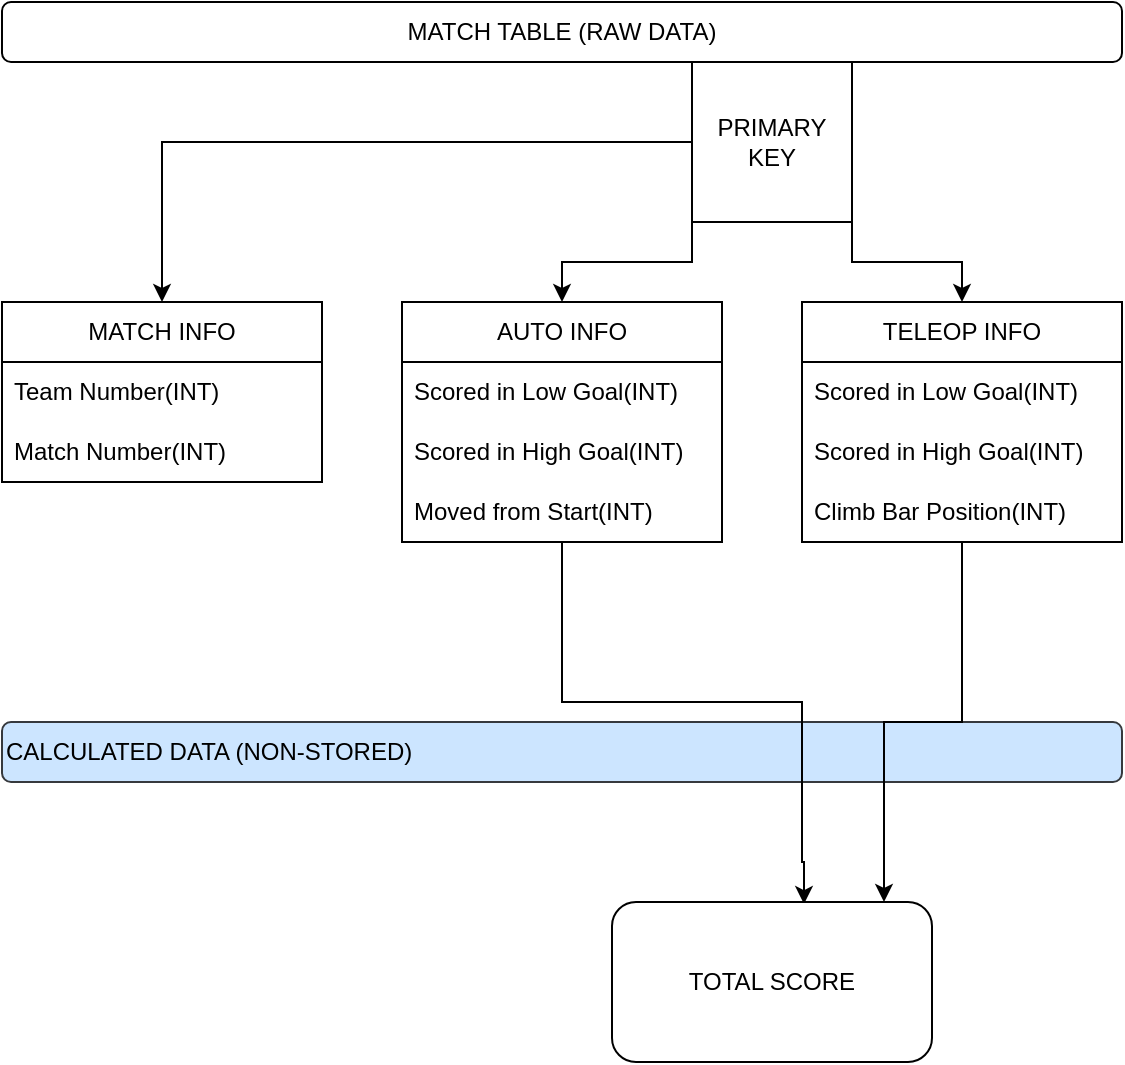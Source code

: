 <mxfile version="20.6.0" type="device"><diagram id="DEP1HNxzkzGlOc4TbrEU" name="Page-1"><mxGraphModel dx="1422" dy="762" grid="1" gridSize="10" guides="1" tooltips="1" connect="1" arrows="1" fold="1" page="1" pageScale="1" pageWidth="850" pageHeight="1100" math="0" shadow="0"><root><mxCell id="0"/><mxCell id="1" parent="0"/><mxCell id="cnW2J88jOu5_4WUdGES5-39" value="CALCULATED DATA (NON-STORED)" style="rounded=1;whiteSpace=wrap;html=1;fillColor=#cce5ff;strokeColor=#36393d;align=left;" parent="1" vertex="1"><mxGeometry x="40" y="370" width="560" height="30" as="geometry"/></mxCell><mxCell id="cnW2J88jOu5_4WUdGES5-11" style="edgeStyle=orthogonalEdgeStyle;rounded=0;orthogonalLoop=1;jettySize=auto;html=1;exitX=0;exitY=0.5;exitDx=0;exitDy=0;entryX=0.5;entryY=0;entryDx=0;entryDy=0;" parent="1" source="cnW2J88jOu5_4WUdGES5-1" target="cnW2J88jOu5_4WUdGES5-6" edge="1"><mxGeometry relative="1" as="geometry"/></mxCell><mxCell id="cnW2J88jOu5_4WUdGES5-16" style="edgeStyle=orthogonalEdgeStyle;rounded=0;orthogonalLoop=1;jettySize=auto;html=1;exitX=0;exitY=1;exitDx=0;exitDy=0;entryX=0.5;entryY=0;entryDx=0;entryDy=0;" parent="1" source="cnW2J88jOu5_4WUdGES5-1" target="cnW2J88jOu5_4WUdGES5-12" edge="1"><mxGeometry relative="1" as="geometry"/></mxCell><mxCell id="cnW2J88jOu5_4WUdGES5-21" style="edgeStyle=orthogonalEdgeStyle;rounded=0;orthogonalLoop=1;jettySize=auto;html=1;exitX=1;exitY=1;exitDx=0;exitDy=0;entryX=0.5;entryY=0;entryDx=0;entryDy=0;" parent="1" source="cnW2J88jOu5_4WUdGES5-1" target="cnW2J88jOu5_4WUdGES5-17" edge="1"><mxGeometry relative="1" as="geometry"/></mxCell><mxCell id="cnW2J88jOu5_4WUdGES5-1" value="PRIMARY KEY&lt;br&gt;" style="whiteSpace=wrap;html=1;aspect=fixed;" parent="1" vertex="1"><mxGeometry x="385" y="40" width="80" height="80" as="geometry"/></mxCell><mxCell id="cnW2J88jOu5_4WUdGES5-6" value="MATCH INFO" style="swimlane;fontStyle=0;childLayout=stackLayout;horizontal=1;startSize=30;horizontalStack=0;resizeParent=1;resizeParentMax=0;resizeLast=0;collapsible=1;marginBottom=0;whiteSpace=wrap;html=1;" parent="1" vertex="1"><mxGeometry x="40" y="160" width="160" height="90" as="geometry"/></mxCell><mxCell id="cnW2J88jOu5_4WUdGES5-7" value="Team Number(INT)" style="text;strokeColor=none;fillColor=none;align=left;verticalAlign=middle;spacingLeft=4;spacingRight=4;overflow=hidden;points=[[0,0.5],[1,0.5]];portConstraint=eastwest;rotatable=0;whiteSpace=wrap;html=1;" parent="cnW2J88jOu5_4WUdGES5-6" vertex="1"><mxGeometry y="30" width="160" height="30" as="geometry"/></mxCell><mxCell id="cnW2J88jOu5_4WUdGES5-8" value="Match Number(INT)" style="text;strokeColor=none;fillColor=none;align=left;verticalAlign=middle;spacingLeft=4;spacingRight=4;overflow=hidden;points=[[0,0.5],[1,0.5]];portConstraint=eastwest;rotatable=0;whiteSpace=wrap;html=1;" parent="cnW2J88jOu5_4WUdGES5-6" vertex="1"><mxGeometry y="60" width="160" height="30" as="geometry"/></mxCell><mxCell id="cnW2J88jOu5_4WUdGES5-59" style="edgeStyle=orthogonalEdgeStyle;rounded=0;orthogonalLoop=1;jettySize=auto;html=1;entryX=0.6;entryY=0.013;entryDx=0;entryDy=0;fontColor=none;entryPerimeter=0;" parent="1" source="cnW2J88jOu5_4WUdGES5-12" target="cnW2J88jOu5_4WUdGES5-38" edge="1"><mxGeometry relative="1" as="geometry"><mxPoint x="360" y="440" as="targetPoint"/><Array as="points"><mxPoint x="320" y="360"/><mxPoint x="440" y="360"/><mxPoint x="440" y="440"/></Array></mxGeometry></mxCell><mxCell id="cnW2J88jOu5_4WUdGES5-12" value="AUTO INFO" style="swimlane;fontStyle=0;childLayout=stackLayout;horizontal=1;startSize=30;horizontalStack=0;resizeParent=1;resizeParentMax=0;resizeLast=0;collapsible=1;marginBottom=0;whiteSpace=wrap;html=1;" parent="1" vertex="1"><mxGeometry x="240" y="160" width="160" height="120" as="geometry"/></mxCell><mxCell id="cnW2J88jOu5_4WUdGES5-13" value="Scored in Low Goal(INT)" style="text;strokeColor=none;fillColor=none;align=left;verticalAlign=middle;spacingLeft=4;spacingRight=4;overflow=hidden;points=[[0,0.5],[1,0.5]];portConstraint=eastwest;rotatable=0;whiteSpace=wrap;html=1;" parent="cnW2J88jOu5_4WUdGES5-12" vertex="1"><mxGeometry y="30" width="160" height="30" as="geometry"/></mxCell><mxCell id="cnW2J88jOu5_4WUdGES5-14" value="Scored in High Goal(INT)" style="text;strokeColor=none;fillColor=none;align=left;verticalAlign=middle;spacingLeft=4;spacingRight=4;overflow=hidden;points=[[0,0.5],[1,0.5]];portConstraint=eastwest;rotatable=0;whiteSpace=wrap;html=1;" parent="cnW2J88jOu5_4WUdGES5-12" vertex="1"><mxGeometry y="60" width="160" height="30" as="geometry"/></mxCell><mxCell id="cnW2J88jOu5_4WUdGES5-15" value="Moved from Start(INT)" style="text;strokeColor=none;fillColor=none;align=left;verticalAlign=middle;spacingLeft=4;spacingRight=4;overflow=hidden;points=[[0,0.5],[1,0.5]];portConstraint=eastwest;rotatable=0;whiteSpace=wrap;html=1;" parent="cnW2J88jOu5_4WUdGES5-12" vertex="1"><mxGeometry y="90" width="160" height="30" as="geometry"/></mxCell><mxCell id="qbVFXB3uAr1sTkS5lqzi-1" style="edgeStyle=orthogonalEdgeStyle;rounded=0;orthogonalLoop=1;jettySize=auto;html=1;entryX=0.85;entryY=0;entryDx=0;entryDy=0;entryPerimeter=0;" edge="1" parent="1" source="cnW2J88jOu5_4WUdGES5-17" target="cnW2J88jOu5_4WUdGES5-38"><mxGeometry relative="1" as="geometry"/></mxCell><mxCell id="cnW2J88jOu5_4WUdGES5-17" value="TELEOP INFO" style="swimlane;fontStyle=0;childLayout=stackLayout;horizontal=1;startSize=30;horizontalStack=0;resizeParent=1;resizeParentMax=0;resizeLast=0;collapsible=1;marginBottom=0;whiteSpace=wrap;html=1;" parent="1" vertex="1"><mxGeometry x="440" y="160" width="160" height="120" as="geometry"/></mxCell><mxCell id="cnW2J88jOu5_4WUdGES5-18" value="Scored in Low Goal(INT)" style="text;strokeColor=none;fillColor=none;align=left;verticalAlign=middle;spacingLeft=4;spacingRight=4;overflow=hidden;points=[[0,0.5],[1,0.5]];portConstraint=eastwest;rotatable=0;whiteSpace=wrap;html=1;" parent="cnW2J88jOu5_4WUdGES5-17" vertex="1"><mxGeometry y="30" width="160" height="30" as="geometry"/></mxCell><mxCell id="cnW2J88jOu5_4WUdGES5-19" value="Scored in High Goal(INT)" style="text;strokeColor=none;fillColor=none;align=left;verticalAlign=middle;spacingLeft=4;spacingRight=4;overflow=hidden;points=[[0,0.5],[1,0.5]];portConstraint=eastwest;rotatable=0;whiteSpace=wrap;html=1;" parent="cnW2J88jOu5_4WUdGES5-17" vertex="1"><mxGeometry y="60" width="160" height="30" as="geometry"/></mxCell><mxCell id="cnW2J88jOu5_4WUdGES5-20" value="Climb Bar Position(INT)" style="text;strokeColor=none;fillColor=none;align=left;verticalAlign=middle;spacingLeft=4;spacingRight=4;overflow=hidden;points=[[0,0.5],[1,0.5]];portConstraint=eastwest;rotatable=0;whiteSpace=wrap;html=1;" parent="cnW2J88jOu5_4WUdGES5-17" vertex="1"><mxGeometry y="90" width="160" height="30" as="geometry"/></mxCell><mxCell id="cnW2J88jOu5_4WUdGES5-27" value="MATCH TABLE (RAW DATA)" style="rounded=1;whiteSpace=wrap;html=1;" parent="1" vertex="1"><mxGeometry x="40" y="10" width="560" height="30" as="geometry"/></mxCell><mxCell id="cnW2J88jOu5_4WUdGES5-38" value="TOTAL SCORE" style="rounded=1;whiteSpace=wrap;html=1;" parent="1" vertex="1"><mxGeometry x="345" y="460" width="160" height="80" as="geometry"/></mxCell></root></mxGraphModel></diagram></mxfile>